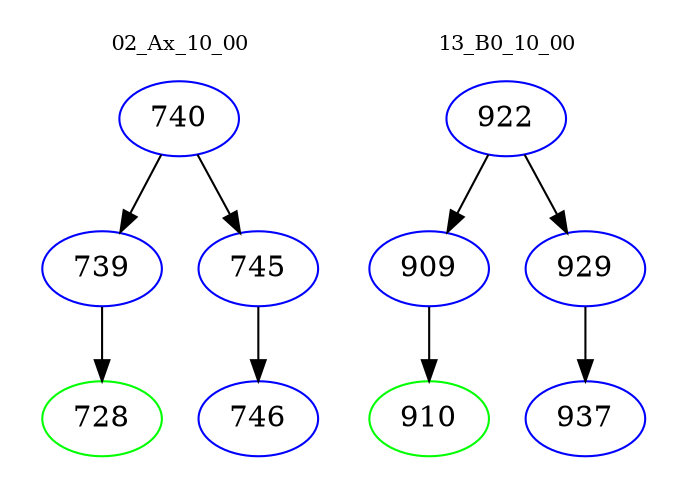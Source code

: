 digraph{
subgraph cluster_0 {
color = white
label = "02_Ax_10_00";
fontsize=10;
T0_740 [label="740", color="blue"]
T0_740 -> T0_739 [color="black"]
T0_739 [label="739", color="blue"]
T0_739 -> T0_728 [color="black"]
T0_728 [label="728", color="green"]
T0_740 -> T0_745 [color="black"]
T0_745 [label="745", color="blue"]
T0_745 -> T0_746 [color="black"]
T0_746 [label="746", color="blue"]
}
subgraph cluster_1 {
color = white
label = "13_B0_10_00";
fontsize=10;
T1_922 [label="922", color="blue"]
T1_922 -> T1_909 [color="black"]
T1_909 [label="909", color="blue"]
T1_909 -> T1_910 [color="black"]
T1_910 [label="910", color="green"]
T1_922 -> T1_929 [color="black"]
T1_929 [label="929", color="blue"]
T1_929 -> T1_937 [color="black"]
T1_937 [label="937", color="blue"]
}
}
